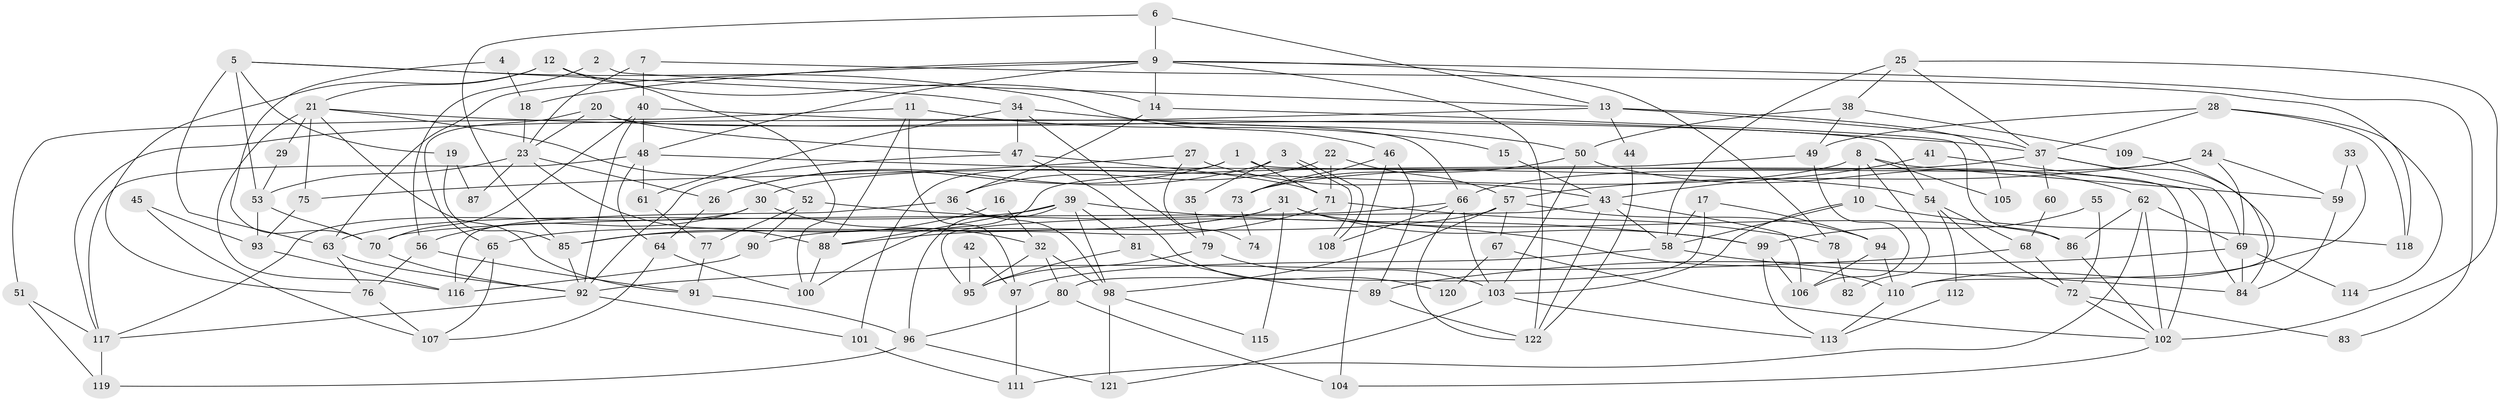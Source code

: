 // Generated by graph-tools (version 1.1) at 2025/02/03/09/25 03:02:00]
// undirected, 122 vertices, 244 edges
graph export_dot {
graph [start="1"]
  node [color=gray90,style=filled];
  1;
  2;
  3;
  4;
  5;
  6;
  7;
  8;
  9;
  10;
  11;
  12;
  13;
  14;
  15;
  16;
  17;
  18;
  19;
  20;
  21;
  22;
  23;
  24;
  25;
  26;
  27;
  28;
  29;
  30;
  31;
  32;
  33;
  34;
  35;
  36;
  37;
  38;
  39;
  40;
  41;
  42;
  43;
  44;
  45;
  46;
  47;
  48;
  49;
  50;
  51;
  52;
  53;
  54;
  55;
  56;
  57;
  58;
  59;
  60;
  61;
  62;
  63;
  64;
  65;
  66;
  67;
  68;
  69;
  70;
  71;
  72;
  73;
  74;
  75;
  76;
  77;
  78;
  79;
  80;
  81;
  82;
  83;
  84;
  85;
  86;
  87;
  88;
  89;
  90;
  91;
  92;
  93;
  94;
  95;
  96;
  97;
  98;
  99;
  100;
  101;
  102;
  103;
  104;
  105;
  106;
  107;
  108;
  109;
  110;
  111;
  112;
  113;
  114;
  115;
  116;
  117;
  118;
  119;
  120;
  121;
  122;
  1 -- 102;
  1 -- 71;
  1 -- 26;
  1 -- 101;
  2 -- 56;
  2 -- 13;
  3 -- 108;
  3 -- 108;
  3 -- 26;
  3 -- 35;
  4 -- 18;
  4 -- 70;
  5 -- 34;
  5 -- 63;
  5 -- 19;
  5 -- 46;
  5 -- 53;
  6 -- 85;
  6 -- 9;
  6 -- 13;
  7 -- 118;
  7 -- 40;
  7 -- 23;
  8 -- 59;
  8 -- 30;
  8 -- 10;
  8 -- 82;
  8 -- 105;
  9 -- 48;
  9 -- 63;
  9 -- 14;
  9 -- 18;
  9 -- 78;
  9 -- 83;
  9 -- 122;
  10 -- 58;
  10 -- 103;
  10 -- 118;
  11 -- 88;
  11 -- 97;
  11 -- 15;
  11 -- 51;
  12 -- 76;
  12 -- 21;
  12 -- 14;
  12 -- 100;
  13 -- 117;
  13 -- 37;
  13 -- 44;
  13 -- 105;
  14 -- 36;
  14 -- 86;
  15 -- 43;
  16 -- 32;
  16 -- 85;
  17 -- 58;
  17 -- 94;
  17 -- 80;
  18 -- 23;
  19 -- 85;
  19 -- 87;
  20 -- 66;
  20 -- 23;
  20 -- 47;
  20 -- 65;
  21 -- 37;
  21 -- 116;
  21 -- 29;
  21 -- 52;
  21 -- 75;
  21 -- 91;
  22 -- 36;
  22 -- 71;
  22 -- 57;
  23 -- 26;
  23 -- 53;
  23 -- 87;
  23 -- 88;
  24 -- 66;
  24 -- 69;
  24 -- 57;
  24 -- 59;
  25 -- 37;
  25 -- 102;
  25 -- 38;
  25 -- 58;
  26 -- 64;
  27 -- 75;
  27 -- 43;
  27 -- 74;
  28 -- 49;
  28 -- 37;
  28 -- 114;
  28 -- 118;
  29 -- 53;
  30 -- 32;
  30 -- 117;
  30 -- 56;
  31 -- 86;
  31 -- 65;
  31 -- 85;
  31 -- 99;
  31 -- 115;
  32 -- 80;
  32 -- 95;
  32 -- 98;
  33 -- 59;
  33 -- 110;
  34 -- 79;
  34 -- 47;
  34 -- 50;
  34 -- 61;
  35 -- 79;
  36 -- 98;
  36 -- 116;
  37 -- 69;
  37 -- 60;
  37 -- 73;
  37 -- 84;
  38 -- 50;
  38 -- 49;
  38 -- 109;
  39 -- 98;
  39 -- 88;
  39 -- 63;
  39 -- 81;
  39 -- 96;
  39 -- 99;
  40 -- 70;
  40 -- 92;
  40 -- 48;
  40 -- 54;
  41 -- 84;
  41 -- 43;
  42 -- 95;
  42 -- 97;
  43 -- 122;
  43 -- 106;
  43 -- 58;
  43 -- 95;
  44 -- 122;
  45 -- 107;
  45 -- 93;
  46 -- 104;
  46 -- 73;
  46 -- 89;
  47 -- 92;
  47 -- 71;
  47 -- 120;
  48 -- 54;
  48 -- 61;
  48 -- 64;
  48 -- 117;
  49 -- 106;
  49 -- 100;
  50 -- 73;
  50 -- 62;
  50 -- 103;
  51 -- 117;
  51 -- 119;
  52 -- 77;
  52 -- 90;
  52 -- 110;
  53 -- 70;
  53 -- 93;
  54 -- 72;
  54 -- 68;
  54 -- 112;
  55 -- 99;
  55 -- 72;
  56 -- 91;
  56 -- 76;
  57 -- 67;
  57 -- 90;
  57 -- 94;
  57 -- 98;
  58 -- 84;
  58 -- 97;
  59 -- 84;
  60 -- 68;
  61 -- 77;
  62 -- 69;
  62 -- 86;
  62 -- 102;
  62 -- 111;
  63 -- 76;
  63 -- 92;
  64 -- 100;
  64 -- 107;
  65 -- 116;
  65 -- 107;
  66 -- 103;
  66 -- 70;
  66 -- 108;
  66 -- 122;
  67 -- 102;
  67 -- 120;
  68 -- 92;
  68 -- 72;
  69 -- 89;
  69 -- 84;
  69 -- 114;
  70 -- 92;
  71 -- 88;
  71 -- 78;
  72 -- 102;
  72 -- 83;
  73 -- 74;
  75 -- 93;
  76 -- 107;
  77 -- 91;
  78 -- 82;
  79 -- 103;
  79 -- 95;
  80 -- 96;
  80 -- 104;
  81 -- 89;
  81 -- 95;
  85 -- 92;
  86 -- 102;
  88 -- 100;
  89 -- 122;
  90 -- 116;
  91 -- 96;
  92 -- 117;
  92 -- 101;
  93 -- 116;
  94 -- 110;
  94 -- 106;
  96 -- 121;
  96 -- 119;
  97 -- 111;
  98 -- 115;
  98 -- 121;
  99 -- 106;
  99 -- 113;
  101 -- 111;
  102 -- 104;
  103 -- 113;
  103 -- 121;
  109 -- 110;
  110 -- 113;
  112 -- 113;
  117 -- 119;
}
